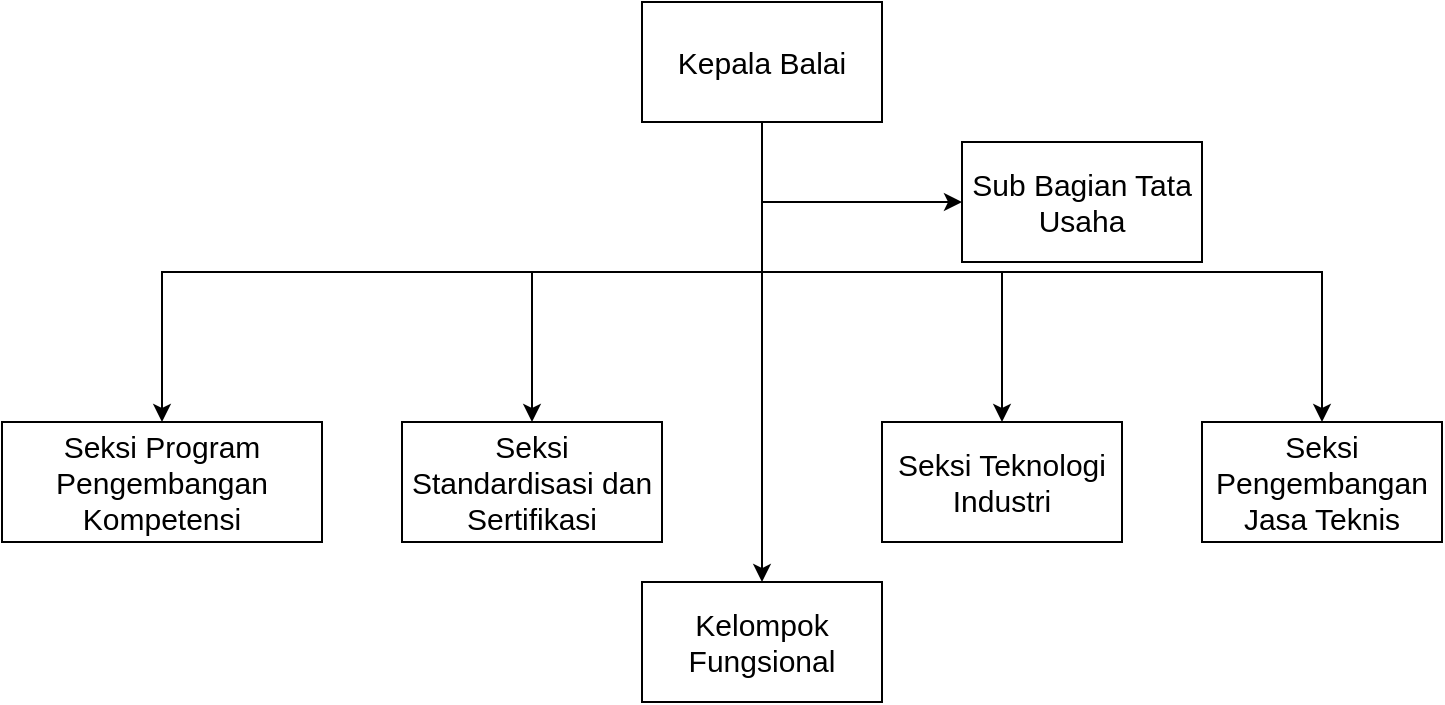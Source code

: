 <mxfile version="10.6.5" type="device"><diagram id="3HYjNUiZkUlkIgQlyida" name="Page-1"><mxGraphModel dx="1838" dy="642" grid="1" gridSize="10" guides="1" tooltips="1" connect="1" arrows="1" fold="1" page="1" pageScale="1" pageWidth="850" pageHeight="1100" math="0" shadow="0"><root><mxCell id="0"/><mxCell id="1" parent="0"/><mxCell id="iRgDHDcpjbQymB23pOmO-8" style="edgeStyle=orthogonalEdgeStyle;rounded=0;orthogonalLoop=1;jettySize=auto;html=1;exitX=0.5;exitY=1;exitDx=0;exitDy=0;entryX=0;entryY=0.5;entryDx=0;entryDy=0;" edge="1" parent="1" source="iRgDHDcpjbQymB23pOmO-1" target="iRgDHDcpjbQymB23pOmO-2"><mxGeometry relative="1" as="geometry"/></mxCell><mxCell id="iRgDHDcpjbQymB23pOmO-9" style="edgeStyle=orthogonalEdgeStyle;rounded=0;orthogonalLoop=1;jettySize=auto;html=1;exitX=0.5;exitY=1;exitDx=0;exitDy=0;entryX=0.5;entryY=0;entryDx=0;entryDy=0;" edge="1" parent="1" source="iRgDHDcpjbQymB23pOmO-1" target="iRgDHDcpjbQymB23pOmO-3"><mxGeometry relative="1" as="geometry"/></mxCell><mxCell id="iRgDHDcpjbQymB23pOmO-10" style="edgeStyle=orthogonalEdgeStyle;rounded=0;orthogonalLoop=1;jettySize=auto;html=1;exitX=0.5;exitY=1;exitDx=0;exitDy=0;entryX=0.5;entryY=0;entryDx=0;entryDy=0;" edge="1" parent="1" source="iRgDHDcpjbQymB23pOmO-1" target="iRgDHDcpjbQymB23pOmO-4"><mxGeometry relative="1" as="geometry"/></mxCell><mxCell id="iRgDHDcpjbQymB23pOmO-11" style="edgeStyle=orthogonalEdgeStyle;rounded=0;orthogonalLoop=1;jettySize=auto;html=1;exitX=0.5;exitY=1;exitDx=0;exitDy=0;entryX=0.5;entryY=0;entryDx=0;entryDy=0;" edge="1" parent="1" source="iRgDHDcpjbQymB23pOmO-1" target="iRgDHDcpjbQymB23pOmO-7"><mxGeometry relative="1" as="geometry"/></mxCell><mxCell id="iRgDHDcpjbQymB23pOmO-12" style="edgeStyle=orthogonalEdgeStyle;rounded=0;orthogonalLoop=1;jettySize=auto;html=1;exitX=0.5;exitY=1;exitDx=0;exitDy=0;" edge="1" parent="1" source="iRgDHDcpjbQymB23pOmO-1" target="iRgDHDcpjbQymB23pOmO-5"><mxGeometry relative="1" as="geometry"/></mxCell><mxCell id="iRgDHDcpjbQymB23pOmO-13" style="edgeStyle=orthogonalEdgeStyle;rounded=0;orthogonalLoop=1;jettySize=auto;html=1;exitX=0.5;exitY=1;exitDx=0;exitDy=0;entryX=0.5;entryY=0;entryDx=0;entryDy=0;" edge="1" parent="1" source="iRgDHDcpjbQymB23pOmO-1" target="iRgDHDcpjbQymB23pOmO-6"><mxGeometry relative="1" as="geometry"/></mxCell><mxCell id="iRgDHDcpjbQymB23pOmO-1" value="&lt;font style=&quot;font-size: 15px&quot;&gt;Kepala Balai&lt;/font&gt;" style="rounded=0;whiteSpace=wrap;html=1;" vertex="1" parent="1"><mxGeometry x="240" y="30" width="120" height="60" as="geometry"/></mxCell><mxCell id="iRgDHDcpjbQymB23pOmO-2" value="&lt;font style=&quot;font-size: 15px&quot;&gt;Sub Bagian Tata Usaha&lt;/font&gt;" style="rounded=0;whiteSpace=wrap;html=1;" vertex="1" parent="1"><mxGeometry x="400" y="100" width="120" height="60" as="geometry"/></mxCell><mxCell id="iRgDHDcpjbQymB23pOmO-3" value="&lt;font style=&quot;font-size: 15px&quot;&gt;Seksi Program Pengembangan Kompetensi&lt;/font&gt;" style="rounded=0;whiteSpace=wrap;html=1;" vertex="1" parent="1"><mxGeometry x="-80" y="240" width="160" height="60" as="geometry"/></mxCell><mxCell id="iRgDHDcpjbQymB23pOmO-4" value="&lt;font style=&quot;font-size: 15px&quot;&gt;Seksi Standardisasi dan Sertifikasi&lt;/font&gt;" style="rounded=0;whiteSpace=wrap;html=1;" vertex="1" parent="1"><mxGeometry x="120" y="240" width="130" height="60" as="geometry"/></mxCell><mxCell id="iRgDHDcpjbQymB23pOmO-5" value="&lt;font style=&quot;font-size: 15px&quot;&gt;Seksi Teknologi Industri&lt;/font&gt;" style="rounded=0;whiteSpace=wrap;html=1;" vertex="1" parent="1"><mxGeometry x="360" y="240" width="120" height="60" as="geometry"/></mxCell><mxCell id="iRgDHDcpjbQymB23pOmO-6" value="&lt;font style=&quot;font-size: 15px&quot;&gt;Seksi Pengembangan Jasa Teknis&lt;/font&gt;" style="rounded=0;whiteSpace=wrap;html=1;" vertex="1" parent="1"><mxGeometry x="520" y="240" width="120" height="60" as="geometry"/></mxCell><mxCell id="iRgDHDcpjbQymB23pOmO-7" value="&lt;font style=&quot;font-size: 15px&quot;&gt;Kelompok Fungsional&lt;/font&gt;" style="rounded=0;whiteSpace=wrap;html=1;" vertex="1" parent="1"><mxGeometry x="240" y="320" width="120" height="60" as="geometry"/></mxCell></root></mxGraphModel></diagram></mxfile>